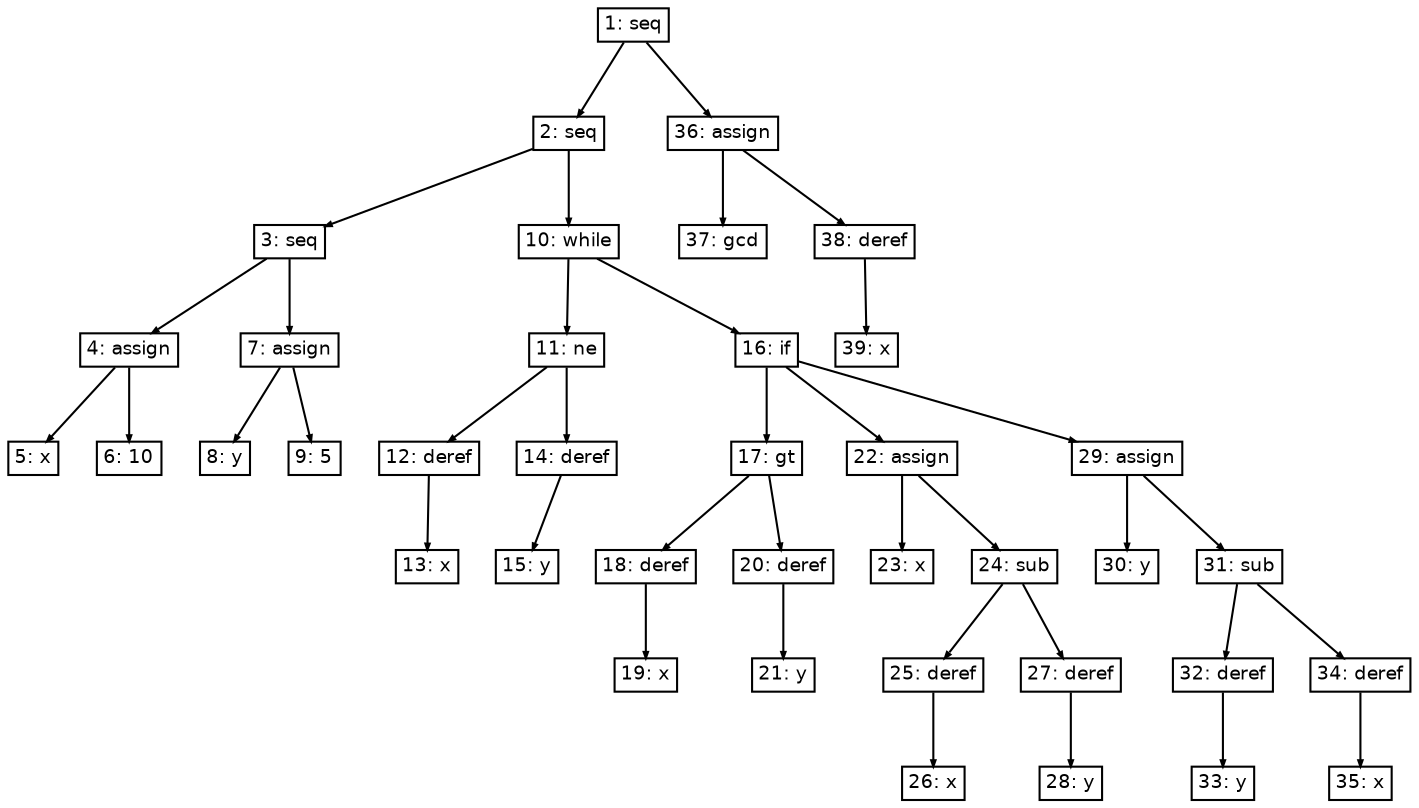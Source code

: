 digraph "RDT" {
node[fontname=Helvetica fontsize=9 shape=box height = 0 width = 0 margin= 0.04]
graph[ordering=out]
edge[arrowsize = 0.3]

"1"  [label="1: seq"]
"1"->"2"
"2"  [label="2: seq"]
"2"->"3"
"3"  [label="3: seq"]
"3"->"4"
"4"  [label="4: assign"]
"4"->"5"
"5"  [label="5: x"]
"4"->"6"
"6"  [label="6: 10"]
"3"->"7"
"7"  [label="7: assign"]
"7"->"8"
"8"  [label="8: y"]
"7"->"9"
"9"  [label="9: 5"]
"2"->"10"
"10"  [label="10: while"]
"10"->"11"
"11"  [label="11: ne"]
"11"->"12"
"12"  [label="12: deref"]
"12"->"13"
"13"  [label="13: x"]
"11"->"14"
"14"  [label="14: deref"]
"14"->"15"
"15"  [label="15: y"]
"10"->"16"
"16"  [label="16: if"]
"16"->"17"
"17"  [label="17: gt"]
"17"->"18"
"18"  [label="18: deref"]
"18"->"19"
"19"  [label="19: x"]
"17"->"20"
"20"  [label="20: deref"]
"20"->"21"
"21"  [label="21: y"]
"16"->"22"
"22"  [label="22: assign"]
"22"->"23"
"23"  [label="23: x"]
"22"->"24"
"24"  [label="24: sub"]
"24"->"25"
"25"  [label="25: deref"]
"25"->"26"
"26"  [label="26: x"]
"24"->"27"
"27"  [label="27: deref"]
"27"->"28"
"28"  [label="28: y"]
"16"->"29"
"29"  [label="29: assign"]
"29"->"30"
"30"  [label="30: y"]
"29"->"31"
"31"  [label="31: sub"]
"31"->"32"
"32"  [label="32: deref"]
"32"->"33"
"33"  [label="33: y"]
"31"->"34"
"34"  [label="34: deref"]
"34"->"35"
"35"  [label="35: x"]
"1"->"36"
"36"  [label="36: assign"]
"36"->"37"
"37"  [label="37: gcd"]
"36"->"38"
"38"  [label="38: deref"]
"38"->"39"
"39"  [label="39: x"]
}